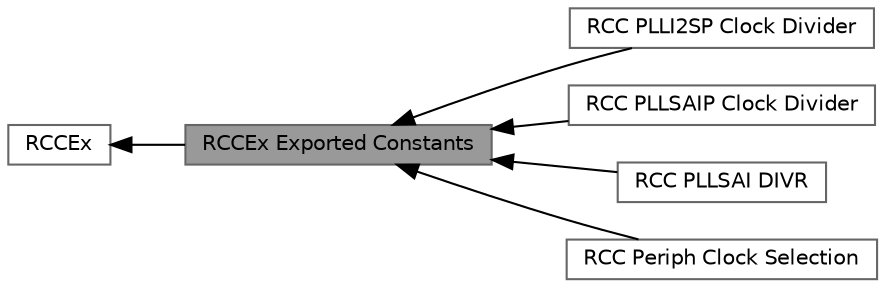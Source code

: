 digraph "RCCEx Exported Constants"
{
 // LATEX_PDF_SIZE
  bgcolor="transparent";
  edge [fontname=Helvetica,fontsize=10,labelfontname=Helvetica,labelfontsize=10];
  node [fontname=Helvetica,fontsize=10,shape=box,height=0.2,width=0.4];
  rankdir=LR;
  Node2 [id="Node000002",label="RCCEx",height=0.2,width=0.4,color="grey40", fillcolor="white", style="filled",URL="$group__RCCEx.html",tooltip="RCCEx HAL module driver."];
  Node1 [id="Node000001",label="RCCEx Exported Constants",height=0.2,width=0.4,color="gray40", fillcolor="grey60", style="filled", fontcolor="black",tooltip=" "];
  Node5 [id="Node000005",label="RCC PLLI2SP Clock Divider",height=0.2,width=0.4,color="grey40", fillcolor="white", style="filled",URL="$group__RCCEx__PLLI2SP__Clock__Divider.html",tooltip=" "];
  Node6 [id="Node000006",label="RCC PLLSAIP Clock Divider",height=0.2,width=0.4,color="grey40", fillcolor="white", style="filled",URL="$group__RCCEx__PLLSAIP__Clock__Divider.html",tooltip=" "];
  Node4 [id="Node000004",label="RCC PLLSAI DIVR",height=0.2,width=0.4,color="grey40", fillcolor="white", style="filled",URL="$group__RCCEx__PLLSAI__DIVR.html",tooltip=" "];
  Node3 [id="Node000003",label="RCC Periph Clock Selection",height=0.2,width=0.4,color="grey40", fillcolor="white", style="filled",URL="$group__RCCEx__Periph__Clock__Selection.html",tooltip=" "];
  Node2->Node1 [shape=plaintext, dir="back", style="solid"];
  Node1->Node3 [shape=plaintext, dir="back", style="solid"];
  Node1->Node4 [shape=plaintext, dir="back", style="solid"];
  Node1->Node5 [shape=plaintext, dir="back", style="solid"];
  Node1->Node6 [shape=plaintext, dir="back", style="solid"];
}
